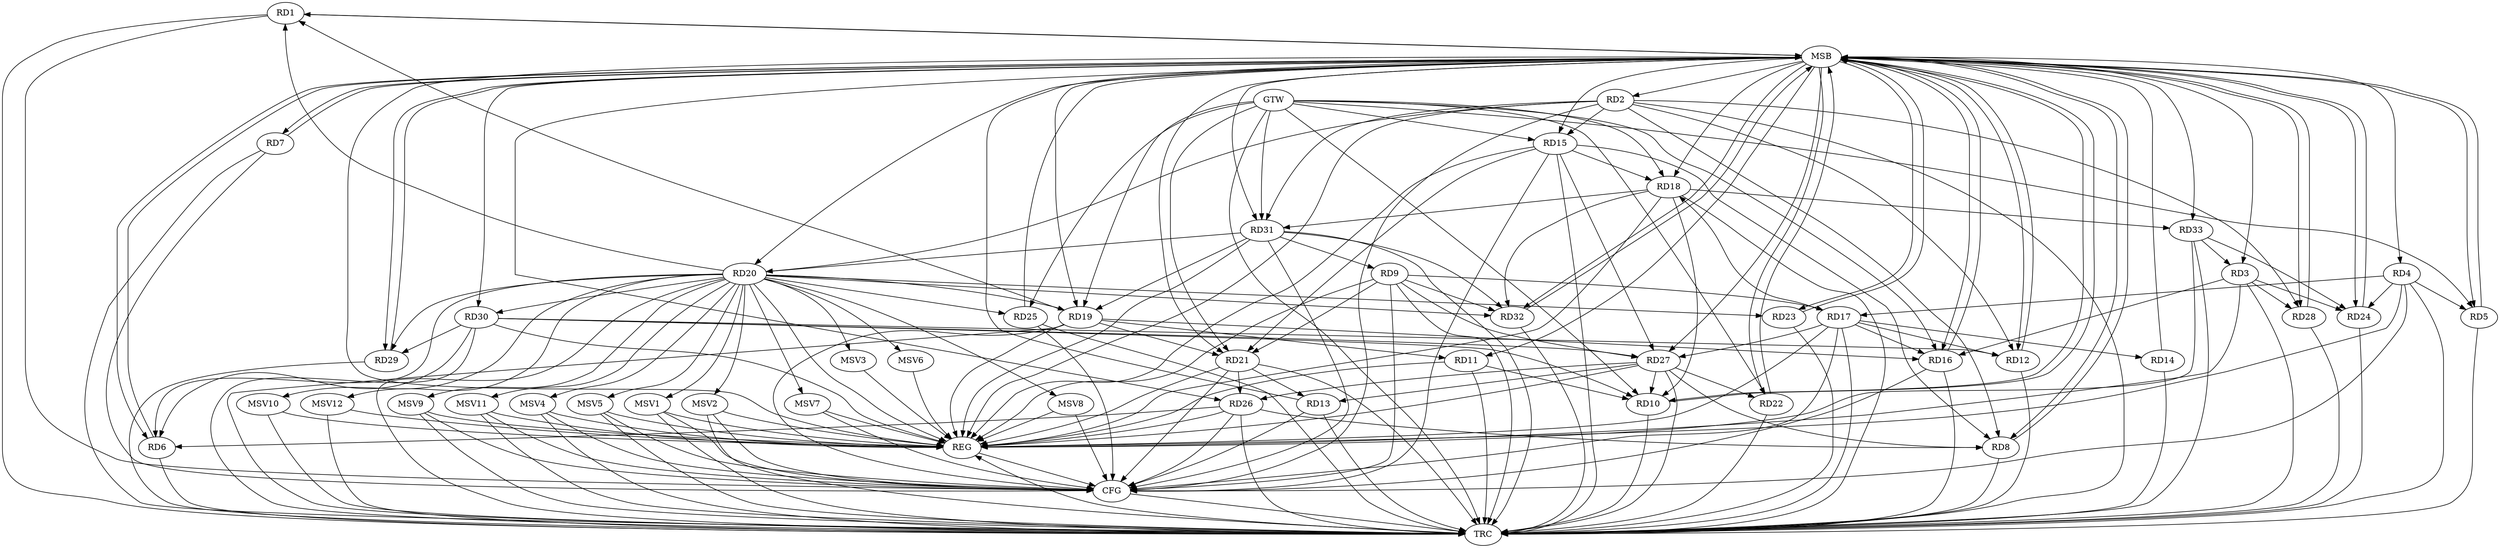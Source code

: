 strict digraph G {
  RD1 [ label="RD1" ];
  RD2 [ label="RD2" ];
  RD3 [ label="RD3" ];
  RD4 [ label="RD4" ];
  RD5 [ label="RD5" ];
  RD6 [ label="RD6" ];
  RD7 [ label="RD7" ];
  RD8 [ label="RD8" ];
  RD9 [ label="RD9" ];
  RD10 [ label="RD10" ];
  RD11 [ label="RD11" ];
  RD12 [ label="RD12" ];
  RD13 [ label="RD13" ];
  RD14 [ label="RD14" ];
  RD15 [ label="RD15" ];
  RD16 [ label="RD16" ];
  RD17 [ label="RD17" ];
  RD18 [ label="RD18" ];
  RD19 [ label="RD19" ];
  RD20 [ label="RD20" ];
  RD21 [ label="RD21" ];
  RD22 [ label="RD22" ];
  RD23 [ label="RD23" ];
  RD24 [ label="RD24" ];
  RD25 [ label="RD25" ];
  RD26 [ label="RD26" ];
  RD27 [ label="RD27" ];
  RD28 [ label="RD28" ];
  RD29 [ label="RD29" ];
  RD30 [ label="RD30" ];
  RD31 [ label="RD31" ];
  RD32 [ label="RD32" ];
  RD33 [ label="RD33" ];
  GTW [ label="GTW" ];
  REG [ label="REG" ];
  MSB [ label="MSB" ];
  CFG [ label="CFG" ];
  TRC [ label="TRC" ];
  MSV1 [ label="MSV1" ];
  MSV2 [ label="MSV2" ];
  MSV3 [ label="MSV3" ];
  MSV4 [ label="MSV4" ];
  MSV5 [ label="MSV5" ];
  MSV6 [ label="MSV6" ];
  MSV7 [ label="MSV7" ];
  MSV8 [ label="MSV8" ];
  MSV9 [ label="MSV9" ];
  MSV10 [ label="MSV10" ];
  MSV11 [ label="MSV11" ];
  MSV12 [ label="MSV12" ];
  RD19 -> RD1;
  RD20 -> RD1;
  RD2 -> RD8;
  RD2 -> RD12;
  RD2 -> RD15;
  RD2 -> RD20;
  RD2 -> RD28;
  RD2 -> RD31;
  RD3 -> RD16;
  RD3 -> RD24;
  RD3 -> RD28;
  RD33 -> RD3;
  RD4 -> RD5;
  RD4 -> RD17;
  RD4 -> RD24;
  RD20 -> RD6;
  RD26 -> RD6;
  RD30 -> RD6;
  RD15 -> RD8;
  RD26 -> RD8;
  RD27 -> RD8;
  RD9 -> RD17;
  RD9 -> RD21;
  RD9 -> RD27;
  RD31 -> RD9;
  RD9 -> RD32;
  RD11 -> RD10;
  RD18 -> RD10;
  RD27 -> RD10;
  RD30 -> RD10;
  RD19 -> RD11;
  RD17 -> RD12;
  RD30 -> RD12;
  RD21 -> RD13;
  RD27 -> RD13;
  RD17 -> RD14;
  RD15 -> RD18;
  RD15 -> RD21;
  RD15 -> RD27;
  RD17 -> RD16;
  RD19 -> RD16;
  RD17 -> RD18;
  RD17 -> RD27;
  RD18 -> RD31;
  RD18 -> RD32;
  RD18 -> RD33;
  RD20 -> RD19;
  RD19 -> RD21;
  RD31 -> RD19;
  RD20 -> RD23;
  RD20 -> RD25;
  RD20 -> RD29;
  RD20 -> RD30;
  RD31 -> RD20;
  RD20 -> RD32;
  RD21 -> RD26;
  RD27 -> RD22;
  RD33 -> RD24;
  RD27 -> RD26;
  RD30 -> RD27;
  RD30 -> RD29;
  RD31 -> RD32;
  GTW -> RD31;
  GTW -> RD18;
  GTW -> RD10;
  GTW -> RD25;
  GTW -> RD15;
  GTW -> RD16;
  GTW -> RD22;
  GTW -> RD19;
  GTW -> RD21;
  GTW -> RD5;
  RD2 -> REG;
  RD3 -> REG;
  RD4 -> REG;
  RD9 -> REG;
  RD11 -> REG;
  RD15 -> REG;
  RD17 -> REG;
  RD18 -> REG;
  RD19 -> REG;
  RD20 -> REG;
  RD21 -> REG;
  RD26 -> REG;
  RD27 -> REG;
  RD30 -> REG;
  RD31 -> REG;
  RD33 -> REG;
  RD1 -> MSB;
  MSB -> RD2;
  MSB -> RD18;
  MSB -> REG;
  RD5 -> MSB;
  MSB -> RD24;
  RD6 -> MSB;
  MSB -> RD3;
  MSB -> RD12;
  MSB -> RD33;
  RD7 -> MSB;
  MSB -> RD15;
  MSB -> RD16;
  MSB -> RD22;
  MSB -> RD23;
  MSB -> RD26;
  RD8 -> MSB;
  MSB -> RD7;
  MSB -> RD10;
  MSB -> RD27;
  MSB -> RD30;
  RD10 -> MSB;
  MSB -> RD8;
  MSB -> RD19;
  RD12 -> MSB;
  MSB -> RD5;
  MSB -> RD6;
  MSB -> RD32;
  RD13 -> MSB;
  MSB -> RD4;
  RD14 -> MSB;
  RD16 -> MSB;
  MSB -> RD21;
  RD22 -> MSB;
  RD23 -> MSB;
  MSB -> RD29;
  RD24 -> MSB;
  MSB -> RD20;
  RD25 -> MSB;
  MSB -> RD31;
  RD28 -> MSB;
  MSB -> RD1;
  RD29 -> MSB;
  MSB -> RD11;
  RD32 -> MSB;
  MSB -> RD28;
  RD31 -> CFG;
  RD2 -> CFG;
  RD16 -> CFG;
  RD9 -> CFG;
  RD25 -> CFG;
  RD17 -> CFG;
  RD7 -> CFG;
  RD4 -> CFG;
  RD13 -> CFG;
  RD26 -> CFG;
  RD1 -> CFG;
  RD21 -> CFG;
  RD15 -> CFG;
  RD19 -> CFG;
  REG -> CFG;
  RD1 -> TRC;
  RD2 -> TRC;
  RD3 -> TRC;
  RD4 -> TRC;
  RD5 -> TRC;
  RD6 -> TRC;
  RD7 -> TRC;
  RD8 -> TRC;
  RD9 -> TRC;
  RD10 -> TRC;
  RD11 -> TRC;
  RD12 -> TRC;
  RD13 -> TRC;
  RD14 -> TRC;
  RD15 -> TRC;
  RD16 -> TRC;
  RD17 -> TRC;
  RD18 -> TRC;
  RD19 -> TRC;
  RD20 -> TRC;
  RD21 -> TRC;
  RD22 -> TRC;
  RD23 -> TRC;
  RD24 -> TRC;
  RD25 -> TRC;
  RD26 -> TRC;
  RD27 -> TRC;
  RD28 -> TRC;
  RD29 -> TRC;
  RD30 -> TRC;
  RD31 -> TRC;
  RD32 -> TRC;
  RD33 -> TRC;
  GTW -> TRC;
  CFG -> TRC;
  TRC -> REG;
  RD20 -> MSV1;
  RD20 -> MSV2;
  RD20 -> MSV3;
  RD20 -> MSV4;
  RD20 -> MSV5;
  MSV1 -> REG;
  MSV1 -> TRC;
  MSV1 -> CFG;
  MSV2 -> REG;
  MSV2 -> TRC;
  MSV2 -> CFG;
  MSV3 -> REG;
  MSV4 -> REG;
  MSV4 -> TRC;
  MSV4 -> CFG;
  MSV5 -> REG;
  MSV5 -> TRC;
  MSV5 -> CFG;
  RD20 -> MSV6;
  RD20 -> MSV7;
  MSV6 -> REG;
  MSV7 -> REG;
  MSV7 -> CFG;
  RD20 -> MSV8;
  MSV8 -> REG;
  MSV8 -> CFG;
  RD20 -> MSV9;
  RD20 -> MSV10;
  RD20 -> MSV11;
  MSV9 -> REG;
  MSV9 -> TRC;
  MSV9 -> CFG;
  MSV10 -> REG;
  MSV10 -> TRC;
  MSV11 -> REG;
  MSV11 -> TRC;
  MSV11 -> CFG;
  RD20 -> MSV12;
  MSV12 -> REG;
  MSV12 -> TRC;
}
